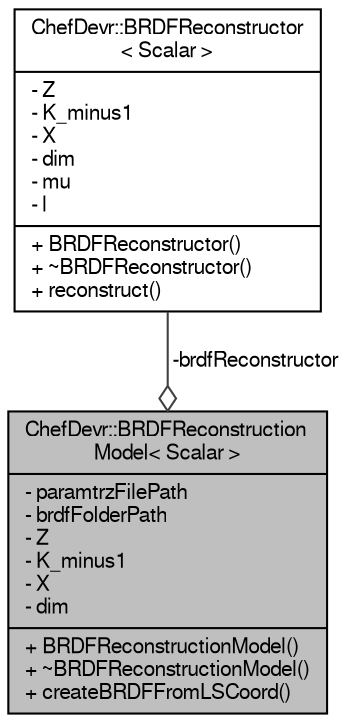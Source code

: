 digraph "ChefDevr::BRDFReconstructionModel&lt; Scalar &gt;"
{
 // LATEX_PDF_SIZE
  edge [fontname="FreeSans",fontsize="10",labelfontname="FreeSans",labelfontsize="10"];
  node [fontname="FreeSans",fontsize="10",shape=record];
  Node1 [label="{ChefDevr::BRDFReconstruction\lModel\< Scalar \>\n|- paramtrzFilePath\l- brdfFolderPath\l- Z\l- K_minus1\l- X\l- dim\l|+ BRDFReconstructionModel()\l+ ~BRDFReconstructionModel()\l+ createBRDFFromLSCoord()\l}",height=0.2,width=0.4,color="black", fillcolor="grey75", style="filled", fontcolor="black",tooltip="The class that allows reconstruction of BRDFs in the BRDF Explorer format."];
  Node2 -> Node1 [color="grey25",fontsize="10",style="solid",label=" -brdfReconstructor" ,arrowhead="odiamond",fontname="FreeSans"];
  Node2 [label="{ChefDevr::BRDFReconstructor\l\< Scalar \>\n|- Z\l- K_minus1\l- X\l- dim\l- mu\l- l\l|+ BRDFReconstructor()\l+ ~BRDFReconstructor()\l+ reconstruct()\l}",height=0.2,width=0.4,color="black", fillcolor="white", style="filled",URL="$class_chef_devr_1_1_b_r_d_f_reconstructor.html",tooltip="Class that allows BRDF reconstruction from latent space coordinates."];
}
